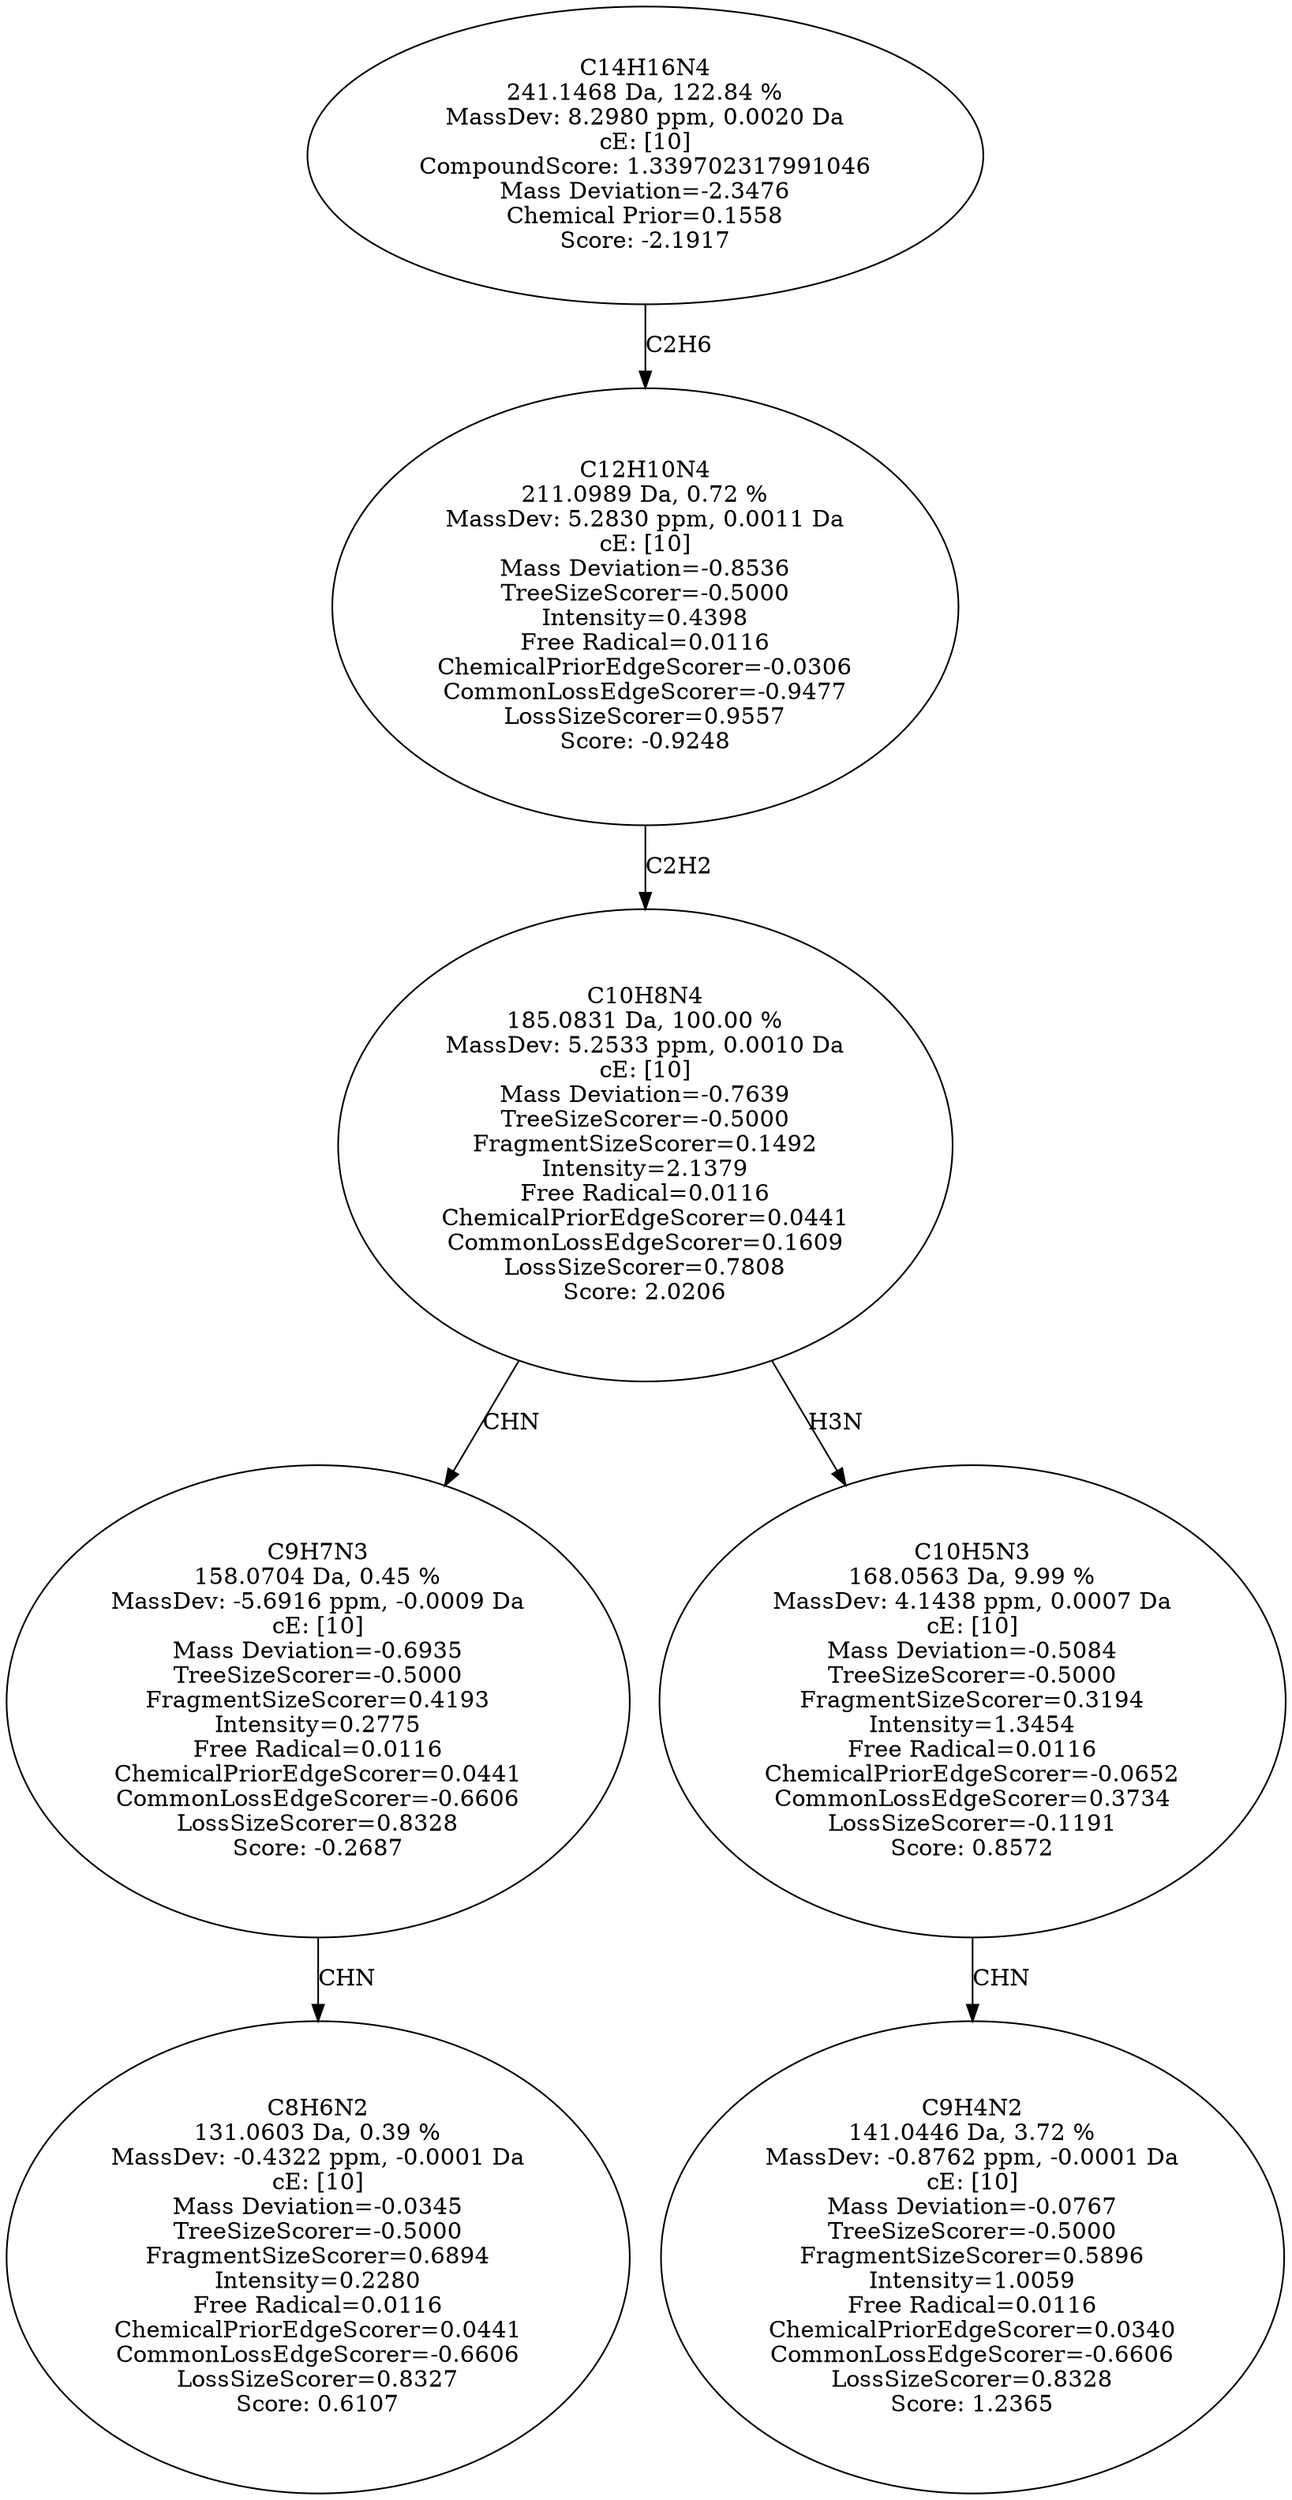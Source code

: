 strict digraph {
v1 [label="C8H6N2\n131.0603 Da, 0.39 %\nMassDev: -0.4322 ppm, -0.0001 Da\ncE: [10]\nMass Deviation=-0.0345\nTreeSizeScorer=-0.5000\nFragmentSizeScorer=0.6894\nIntensity=0.2280\nFree Radical=0.0116\nChemicalPriorEdgeScorer=0.0441\nCommonLossEdgeScorer=-0.6606\nLossSizeScorer=0.8327\nScore: 0.6107"];
v2 [label="C9H7N3\n158.0704 Da, 0.45 %\nMassDev: -5.6916 ppm, -0.0009 Da\ncE: [10]\nMass Deviation=-0.6935\nTreeSizeScorer=-0.5000\nFragmentSizeScorer=0.4193\nIntensity=0.2775\nFree Radical=0.0116\nChemicalPriorEdgeScorer=0.0441\nCommonLossEdgeScorer=-0.6606\nLossSizeScorer=0.8328\nScore: -0.2687"];
v3 [label="C9H4N2\n141.0446 Da, 3.72 %\nMassDev: -0.8762 ppm, -0.0001 Da\ncE: [10]\nMass Deviation=-0.0767\nTreeSizeScorer=-0.5000\nFragmentSizeScorer=0.5896\nIntensity=1.0059\nFree Radical=0.0116\nChemicalPriorEdgeScorer=0.0340\nCommonLossEdgeScorer=-0.6606\nLossSizeScorer=0.8328\nScore: 1.2365"];
v4 [label="C10H5N3\n168.0563 Da, 9.99 %\nMassDev: 4.1438 ppm, 0.0007 Da\ncE: [10]\nMass Deviation=-0.5084\nTreeSizeScorer=-0.5000\nFragmentSizeScorer=0.3194\nIntensity=1.3454\nFree Radical=0.0116\nChemicalPriorEdgeScorer=-0.0652\nCommonLossEdgeScorer=0.3734\nLossSizeScorer=-0.1191\nScore: 0.8572"];
v5 [label="C10H8N4\n185.0831 Da, 100.00 %\nMassDev: 5.2533 ppm, 0.0010 Da\ncE: [10]\nMass Deviation=-0.7639\nTreeSizeScorer=-0.5000\nFragmentSizeScorer=0.1492\nIntensity=2.1379\nFree Radical=0.0116\nChemicalPriorEdgeScorer=0.0441\nCommonLossEdgeScorer=0.1609\nLossSizeScorer=0.7808\nScore: 2.0206"];
v6 [label="C12H10N4\n211.0989 Da, 0.72 %\nMassDev: 5.2830 ppm, 0.0011 Da\ncE: [10]\nMass Deviation=-0.8536\nTreeSizeScorer=-0.5000\nIntensity=0.4398\nFree Radical=0.0116\nChemicalPriorEdgeScorer=-0.0306\nCommonLossEdgeScorer=-0.9477\nLossSizeScorer=0.9557\nScore: -0.9248"];
v7 [label="C14H16N4\n241.1468 Da, 122.84 %\nMassDev: 8.2980 ppm, 0.0020 Da\ncE: [10]\nCompoundScore: 1.339702317991046\nMass Deviation=-2.3476\nChemical Prior=0.1558\nScore: -2.1917"];
v2 -> v1 [label="CHN"];
v5 -> v2 [label="CHN"];
v4 -> v3 [label="CHN"];
v5 -> v4 [label="H3N"];
v6 -> v5 [label="C2H2"];
v7 -> v6 [label="C2H6"];
}